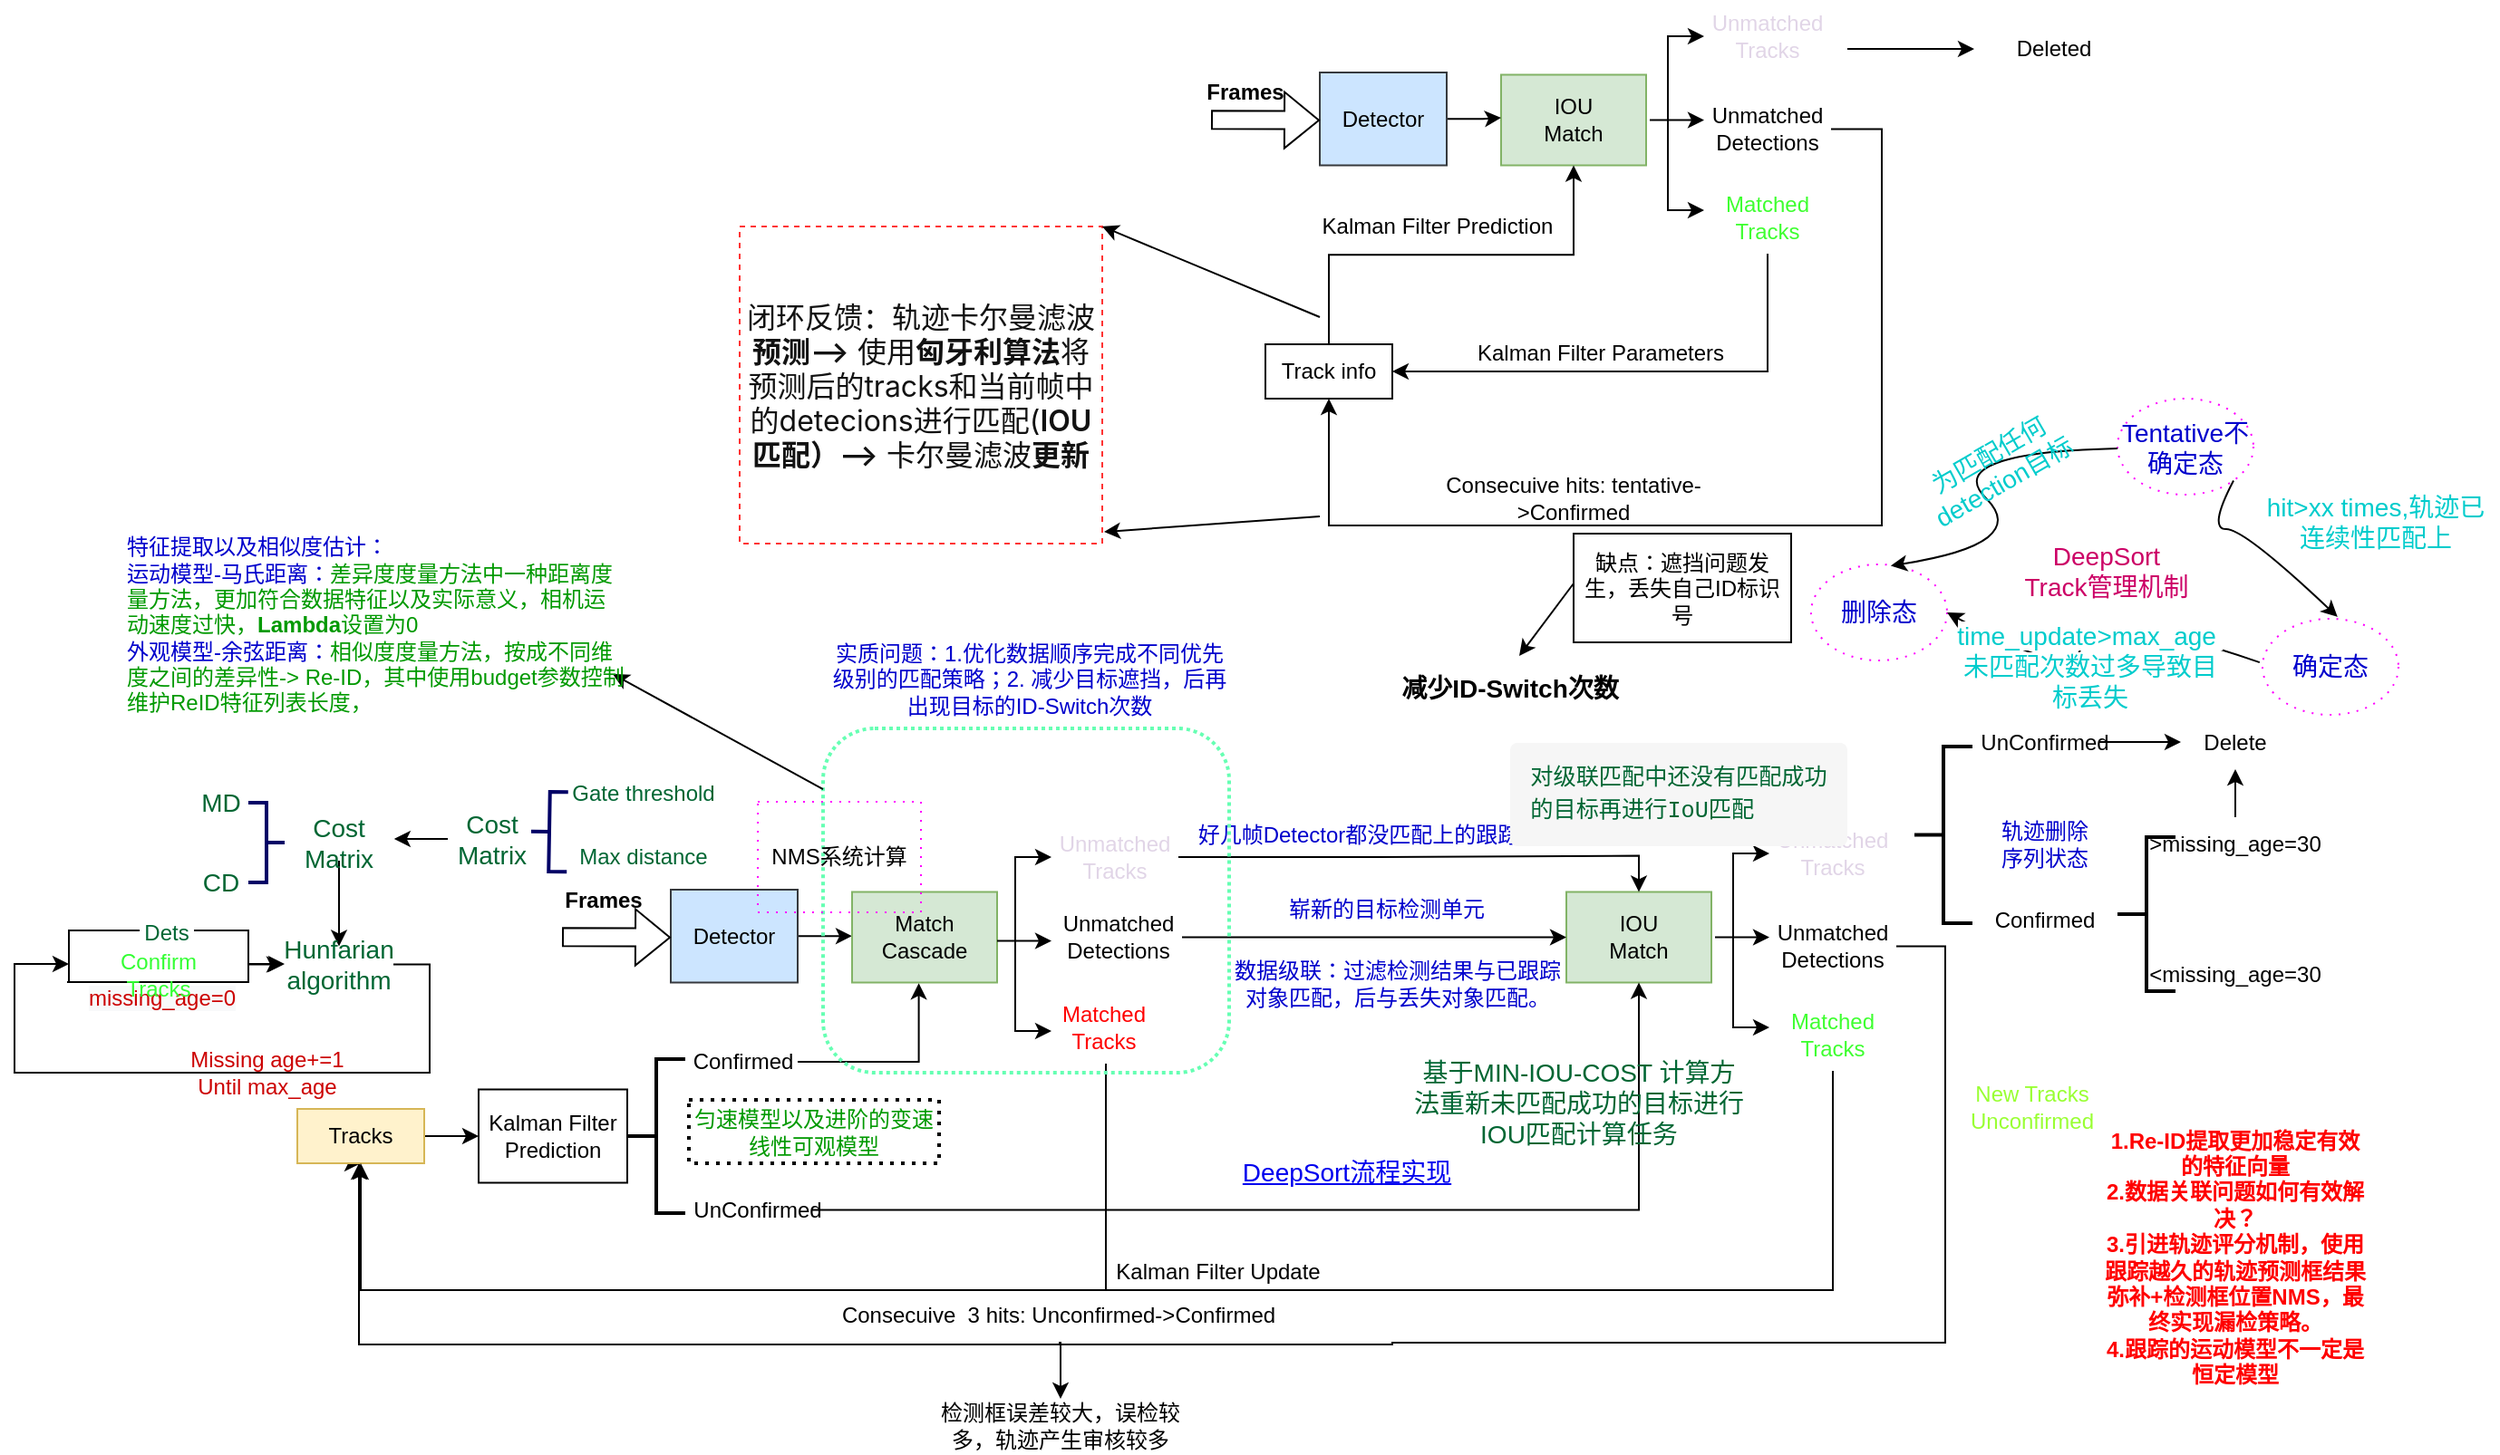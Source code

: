 <mxfile version="20.5.1" type="github">
  <diagram id="x-YCI8xqHcP7njQyYqwb" name="第 1 页">
    <mxGraphModel dx="3773" dy="1681" grid="1" gridSize="10" guides="1" tooltips="1" connect="1" arrows="1" fold="1" page="1" pageScale="1" pageWidth="827" pageHeight="1169" math="0" shadow="0">
      <root>
        <mxCell id="0" />
        <mxCell id="1" parent="0" />
        <mxCell id="DL2LRz8JCnyerhkbF10D-12" style="edgeStyle=orthogonalEdgeStyle;rounded=0;orthogonalLoop=1;jettySize=auto;html=1;entryX=0;entryY=0.375;entryDx=0;entryDy=0;entryPerimeter=0;" parent="1" target="DL2LRz8JCnyerhkbF10D-6" edge="1">
          <mxGeometry relative="1" as="geometry">
            <mxPoint x="372" y="184.3" as="sourcePoint" />
          </mxGeometry>
        </mxCell>
        <mxCell id="DL2LRz8JCnyerhkbF10D-1" value="IOU&lt;br&gt;Match" style="rounded=0;whiteSpace=wrap;html=1;fillColor=#d5e8d4;strokeColor=#82b366;" parent="1" vertex="1">
          <mxGeometry x="290" y="159.25" width="80" height="50" as="geometry" />
        </mxCell>
        <mxCell id="DL2LRz8JCnyerhkbF10D-15" style="edgeStyle=orthogonalEdgeStyle;rounded=0;orthogonalLoop=1;jettySize=auto;html=1;entryX=0;entryY=0.475;entryDx=0;entryDy=0;entryPerimeter=0;" parent="1" source="DL2LRz8JCnyerhkbF10D-2" target="DL2LRz8JCnyerhkbF10D-1" edge="1">
          <mxGeometry relative="1" as="geometry" />
        </mxCell>
        <mxCell id="DL2LRz8JCnyerhkbF10D-2" value="Detector" style="rounded=0;whiteSpace=wrap;html=1;fillColor=#cce5ff;strokeColor=#36393d;" parent="1" vertex="1">
          <mxGeometry x="190" y="158" width="70" height="51.25" as="geometry" />
        </mxCell>
        <mxCell id="DL2LRz8JCnyerhkbF10D-17" style="edgeStyle=orthogonalEdgeStyle;rounded=0;orthogonalLoop=1;jettySize=auto;html=1;entryX=0.5;entryY=1;entryDx=0;entryDy=0;" parent="1" source="DL2LRz8JCnyerhkbF10D-6" target="DL2LRz8JCnyerhkbF10D-16" edge="1">
          <mxGeometry relative="1" as="geometry">
            <Array as="points">
              <mxPoint x="500" y="189" />
              <mxPoint x="500" y="408" />
              <mxPoint x="195" y="408" />
            </Array>
          </mxGeometry>
        </mxCell>
        <mxCell id="DL2LRz8JCnyerhkbF10D-6" value="Unmatched Detections" style="rounded=0;whiteSpace=wrap;html=1;strokeColor=none;" parent="1" vertex="1">
          <mxGeometry x="402" y="169.25" width="70" height="40" as="geometry" />
        </mxCell>
        <mxCell id="DL2LRz8JCnyerhkbF10D-19" style="edgeStyle=orthogonalEdgeStyle;rounded=0;orthogonalLoop=1;jettySize=auto;html=1;entryX=1;entryY=0.5;entryDx=0;entryDy=0;" parent="1" source="DL2LRz8JCnyerhkbF10D-7" target="DL2LRz8JCnyerhkbF10D-16" edge="1">
          <mxGeometry relative="1" as="geometry">
            <Array as="points">
              <mxPoint x="437" y="323" />
            </Array>
          </mxGeometry>
        </mxCell>
        <mxCell id="DL2LRz8JCnyerhkbF10D-7" value="&lt;font color=&quot;#3eff30&quot;&gt;Matched Tracks&lt;/font&gt;" style="rounded=0;whiteSpace=wrap;html=1;strokeColor=none;" parent="1" vertex="1">
          <mxGeometry x="402" y="218" width="70" height="40" as="geometry" />
        </mxCell>
        <mxCell id="DL2LRz8JCnyerhkbF10D-8" value="&lt;font color=&quot;#e1d5e7&quot;&gt;Unmatched Tracks&lt;/font&gt;" style="rounded=0;whiteSpace=wrap;html=1;strokeColor=none;" parent="1" vertex="1">
          <mxGeometry x="402" y="118" width="70" height="40" as="geometry" />
        </mxCell>
        <mxCell id="DL2LRz8JCnyerhkbF10D-13" value="" style="endArrow=classic;html=1;rounded=0;entryX=0;entryY=0.5;entryDx=0;entryDy=0;" parent="1" target="DL2LRz8JCnyerhkbF10D-8" edge="1">
          <mxGeometry width="50" height="50" relative="1" as="geometry">
            <mxPoint x="382" y="184" as="sourcePoint" />
            <mxPoint x="402" y="145.25" as="targetPoint" />
            <Array as="points">
              <mxPoint x="382" y="138" />
            </Array>
          </mxGeometry>
        </mxCell>
        <mxCell id="DL2LRz8JCnyerhkbF10D-14" style="edgeStyle=orthogonalEdgeStyle;rounded=0;orthogonalLoop=1;jettySize=auto;html=1;entryX=0;entryY=0.5;entryDx=0;entryDy=0;" parent="1" edge="1">
          <mxGeometry relative="1" as="geometry">
            <mxPoint x="382" y="184" as="sourcePoint" />
            <mxPoint x="402" y="234.0" as="targetPoint" />
            <Array as="points">
              <mxPoint x="382" y="234" />
            </Array>
          </mxGeometry>
        </mxCell>
        <mxCell id="DL2LRz8JCnyerhkbF10D-24" style="edgeStyle=orthogonalEdgeStyle;rounded=0;orthogonalLoop=1;jettySize=auto;html=1;exitX=0.5;exitY=0;exitDx=0;exitDy=0;entryX=0.5;entryY=1;entryDx=0;entryDy=0;" parent="1" source="DL2LRz8JCnyerhkbF10D-16" target="DL2LRz8JCnyerhkbF10D-1" edge="1">
          <mxGeometry relative="1" as="geometry" />
        </mxCell>
        <mxCell id="DL2LRz8JCnyerhkbF10D-16" value="Track info" style="rounded=0;whiteSpace=wrap;html=1;" parent="1" vertex="1">
          <mxGeometry x="160" y="308" width="70" height="30" as="geometry" />
        </mxCell>
        <mxCell id="DL2LRz8JCnyerhkbF10D-20" value="Kalman Filter Parameters" style="text;html=1;strokeColor=none;fillColor=none;align=center;verticalAlign=middle;whiteSpace=wrap;rounded=0;" parent="1" vertex="1">
          <mxGeometry x="270" y="298" width="150" height="30" as="geometry" />
        </mxCell>
        <mxCell id="DL2LRz8JCnyerhkbF10D-21" value="" style="endArrow=classic;html=1;rounded=0;" parent="1" edge="1">
          <mxGeometry width="50" height="50" relative="1" as="geometry">
            <mxPoint x="481" y="145" as="sourcePoint" />
            <mxPoint x="551" y="145" as="targetPoint" />
          </mxGeometry>
        </mxCell>
        <mxCell id="DL2LRz8JCnyerhkbF10D-22" value="Deleted" style="rounded=0;whiteSpace=wrap;html=1;strokeColor=none;" parent="1" vertex="1">
          <mxGeometry x="560" y="130" width="70" height="30" as="geometry" />
        </mxCell>
        <mxCell id="DL2LRz8JCnyerhkbF10D-23" value="Consecuive hits: tentative-&amp;gt;Confirmed" style="text;html=1;strokeColor=none;fillColor=none;align=center;verticalAlign=middle;whiteSpace=wrap;rounded=0;" parent="1" vertex="1">
          <mxGeometry x="240" y="378" width="180" height="30" as="geometry" />
        </mxCell>
        <mxCell id="DL2LRz8JCnyerhkbF10D-25" value="Kalman Filter Prediction" style="text;html=1;strokeColor=none;fillColor=none;align=center;verticalAlign=middle;whiteSpace=wrap;rounded=0;" parent="1" vertex="1">
          <mxGeometry x="180" y="228" width="150" height="30" as="geometry" />
        </mxCell>
        <mxCell id="DL2LRz8JCnyerhkbF10D-26" value="" style="shape=flexArrow;endArrow=classic;html=1;rounded=0;fontColor=#E1D5E7;" parent="1" edge="1">
          <mxGeometry width="50" height="50" relative="1" as="geometry">
            <mxPoint x="130" y="184.11" as="sourcePoint" />
            <mxPoint x="190" y="184.36" as="targetPoint" />
          </mxGeometry>
        </mxCell>
        <mxCell id="DL2LRz8JCnyerhkbF10D-27" value="&lt;b&gt;&lt;font color=&quot;#000000&quot;&gt;Frames&lt;/font&gt;&lt;/b&gt;" style="text;html=1;strokeColor=none;fillColor=none;align=center;verticalAlign=middle;whiteSpace=wrap;rounded=0;fontColor=#E1D5E7;" parent="1" vertex="1">
          <mxGeometry x="124" y="158" width="50" height="22" as="geometry" />
        </mxCell>
        <mxCell id="DL2LRz8JCnyerhkbF10D-88" style="edgeStyle=orthogonalEdgeStyle;rounded=0;orthogonalLoop=1;jettySize=auto;html=1;entryX=0;entryY=0.375;entryDx=0;entryDy=0;entryPerimeter=0;" parent="1" target="DL2LRz8JCnyerhkbF10D-93" edge="1">
          <mxGeometry relative="1" as="geometry">
            <mxPoint x="408" y="635.3" as="sourcePoint" />
          </mxGeometry>
        </mxCell>
        <mxCell id="DL2LRz8JCnyerhkbF10D-89" value="IOU&lt;br&gt;Match" style="rounded=0;whiteSpace=wrap;html=1;fillColor=#d5e8d4;strokeColor=#82b366;" parent="1" vertex="1">
          <mxGeometry x="326" y="610.25" width="80" height="50" as="geometry" />
        </mxCell>
        <mxCell id="DL2LRz8JCnyerhkbF10D-116" style="edgeStyle=orthogonalEdgeStyle;rounded=0;orthogonalLoop=1;jettySize=auto;html=1;exitX=1;exitY=0.5;exitDx=0;exitDy=0;entryX=0;entryY=0.5;entryDx=0;entryDy=0;fontColor=#FF0000;" parent="1" source="DL2LRz8JCnyerhkbF10D-91" target="DL2LRz8JCnyerhkbF10D-109" edge="1">
          <mxGeometry relative="1" as="geometry" />
        </mxCell>
        <mxCell id="DL2LRz8JCnyerhkbF10D-91" value="Detector" style="rounded=0;whiteSpace=wrap;html=1;fillColor=#cce5ff;strokeColor=#36393d;" parent="1" vertex="1">
          <mxGeometry x="-168" y="609" width="70" height="51.25" as="geometry" />
        </mxCell>
        <mxCell id="DL2LRz8JCnyerhkbF10D-92" style="edgeStyle=orthogonalEdgeStyle;rounded=0;orthogonalLoop=1;jettySize=auto;html=1;entryX=0.5;entryY=1;entryDx=0;entryDy=0;" parent="1" edge="1">
          <mxGeometry relative="1" as="geometry">
            <Array as="points">
              <mxPoint x="535" y="640" />
              <mxPoint x="535" y="859" />
              <mxPoint x="230" y="859" />
              <mxPoint x="4" y="860" />
            </Array>
            <mxPoint x="507" y="640.286" as="sourcePoint" />
            <mxPoint x="-340" y="760" as="targetPoint" />
          </mxGeometry>
        </mxCell>
        <mxCell id="DL2LRz8JCnyerhkbF10D-93" value="Unmatched Detections" style="rounded=0;whiteSpace=wrap;html=1;strokeColor=none;" parent="1" vertex="1">
          <mxGeometry x="438" y="620.25" width="70" height="40" as="geometry" />
        </mxCell>
        <mxCell id="cpEhXK2KLHgFvFvhDlye-14" style="edgeStyle=orthogonalEdgeStyle;rounded=0;orthogonalLoop=1;jettySize=auto;html=1;exitX=0.5;exitY=1;exitDx=0;exitDy=0;fontFamily=Helvetica;fontSize=12;fontColor=default;entryX=0.5;entryY=1;entryDx=0;entryDy=0;" parent="1" source="DL2LRz8JCnyerhkbF10D-95" target="DL2LRz8JCnyerhkbF10D-100" edge="1">
          <mxGeometry relative="1" as="geometry">
            <mxPoint x="-340" y="770" as="targetPoint" />
            <Array as="points">
              <mxPoint x="473" y="830" />
              <mxPoint x="-340" y="830" />
              <mxPoint x="-340" y="760" />
            </Array>
          </mxGeometry>
        </mxCell>
        <mxCell id="DL2LRz8JCnyerhkbF10D-95" value="&lt;font color=&quot;#3eff30&quot;&gt;Matched Tracks&lt;/font&gt;" style="rounded=0;whiteSpace=wrap;html=1;strokeColor=none;" parent="1" vertex="1">
          <mxGeometry x="438" y="669" width="70" height="40" as="geometry" />
        </mxCell>
        <mxCell id="DL2LRz8JCnyerhkbF10D-96" value="&lt;font color=&quot;#e1d5e7&quot;&gt;Unmatched Tracks&lt;/font&gt;" style="rounded=0;whiteSpace=wrap;html=1;strokeColor=none;" parent="1" vertex="1">
          <mxGeometry x="438" y="569" width="70" height="40" as="geometry" />
        </mxCell>
        <mxCell id="DL2LRz8JCnyerhkbF10D-97" value="" style="endArrow=classic;html=1;rounded=0;entryX=0;entryY=0.5;entryDx=0;entryDy=0;" parent="1" target="DL2LRz8JCnyerhkbF10D-96" edge="1">
          <mxGeometry width="50" height="50" relative="1" as="geometry">
            <mxPoint x="418" y="635" as="sourcePoint" />
            <mxPoint x="438" y="596.25" as="targetPoint" />
            <Array as="points">
              <mxPoint x="418" y="589" />
            </Array>
          </mxGeometry>
        </mxCell>
        <mxCell id="DL2LRz8JCnyerhkbF10D-98" style="edgeStyle=orthogonalEdgeStyle;rounded=0;orthogonalLoop=1;jettySize=auto;html=1;entryX=0;entryY=0.5;entryDx=0;entryDy=0;" parent="1" edge="1">
          <mxGeometry relative="1" as="geometry">
            <mxPoint x="418" y="635" as="sourcePoint" />
            <mxPoint x="438" y="685" as="targetPoint" />
            <Array as="points">
              <mxPoint x="418" y="685" />
            </Array>
          </mxGeometry>
        </mxCell>
        <mxCell id="cpEhXK2KLHgFvFvhDlye-7" style="edgeStyle=orthogonalEdgeStyle;rounded=0;orthogonalLoop=1;jettySize=auto;html=1;entryX=0;entryY=0.5;entryDx=0;entryDy=0;" parent="1" source="DL2LRz8JCnyerhkbF10D-100" target="cpEhXK2KLHgFvFvhDlye-5" edge="1">
          <mxGeometry relative="1" as="geometry" />
        </mxCell>
        <mxCell id="DL2LRz8JCnyerhkbF10D-100" value="Tracks" style="rounded=0;whiteSpace=wrap;html=1;fillColor=#fff2cc;strokeColor=#d6b656;" parent="1" vertex="1">
          <mxGeometry x="-374" y="730" width="70" height="30" as="geometry" />
        </mxCell>
        <mxCell id="DL2LRz8JCnyerhkbF10D-101" value="Kalman Filter Update" style="text;html=1;strokeColor=none;fillColor=none;align=center;verticalAlign=middle;whiteSpace=wrap;rounded=0;" parent="1" vertex="1">
          <mxGeometry x="59" y="805" width="150" height="30" as="geometry" />
        </mxCell>
        <mxCell id="eMGYTiflYEe_Liea8q8_-2" style="edgeStyle=orthogonalEdgeStyle;rounded=0;orthogonalLoop=1;jettySize=auto;html=1;exitX=0.5;exitY=1;exitDx=0;exitDy=0;entryX=0.5;entryY=0;entryDx=0;entryDy=0;" edge="1" parent="1" source="DL2LRz8JCnyerhkbF10D-104" target="eMGYTiflYEe_Liea8q8_-1">
          <mxGeometry relative="1" as="geometry" />
        </mxCell>
        <mxCell id="DL2LRz8JCnyerhkbF10D-104" value="Consecuive&amp;nbsp; 3 hits: Unconfirmed-&amp;gt;Confirmed" style="text;html=1;strokeColor=none;fillColor=none;align=center;verticalAlign=middle;whiteSpace=wrap;rounded=0;" parent="1" vertex="1">
          <mxGeometry x="-98" y="829" width="288" height="30" as="geometry" />
        </mxCell>
        <mxCell id="DL2LRz8JCnyerhkbF10D-106" value="" style="shape=flexArrow;endArrow=classic;html=1;rounded=0;fontColor=#E1D5E7;" parent="1" edge="1">
          <mxGeometry width="50" height="50" relative="1" as="geometry">
            <mxPoint x="-228" y="635.11" as="sourcePoint" />
            <mxPoint x="-168" y="635.36" as="targetPoint" />
          </mxGeometry>
        </mxCell>
        <mxCell id="DL2LRz8JCnyerhkbF10D-107" value="&lt;b&gt;&lt;font color=&quot;#000000&quot;&gt;Frames&lt;/font&gt;&lt;/b&gt;" style="text;html=1;strokeColor=none;fillColor=none;align=center;verticalAlign=middle;whiteSpace=wrap;rounded=0;fontColor=#E1D5E7;" parent="1" vertex="1">
          <mxGeometry x="-230" y="604" width="50" height="22" as="geometry" />
        </mxCell>
        <mxCell id="DL2LRz8JCnyerhkbF10D-108" value="缺点：遮挡问题发生，丢失自己ID标识号" style="rounded=0;whiteSpace=wrap;html=1;fontColor=#000000;" parent="1" vertex="1">
          <mxGeometry x="330" y="412.5" width="120" height="60" as="geometry" />
        </mxCell>
        <mxCell id="DL2LRz8JCnyerhkbF10D-109" value="Match&lt;br&gt;Cascade" style="rounded=0;whiteSpace=wrap;html=1;fillColor=#d5e8d4;strokeColor=#82b366;" parent="1" vertex="1">
          <mxGeometry x="-68" y="610.25" width="80" height="50" as="geometry" />
        </mxCell>
        <mxCell id="DL2LRz8JCnyerhkbF10D-110" value="&lt;b&gt;&lt;font color=&quot;#ff0000&quot;&gt;1.Re-ID提取更加稳定有效的特征向量&lt;br&gt;2.数据关联问题如何有效解决？&lt;br&gt;3.引进轨迹评分机制，使用跟踪越久的轨迹预测框结果弥补+检测框位置NMS，最终实现漏检策略。&lt;br&gt;4.跟踪的运动模型不一定是恒定模型&lt;br&gt;&lt;/font&gt;&lt;/b&gt;" style="rounded=0;whiteSpace=wrap;html=1;fontColor=#000000;fillColor=none;strokeColor=none;" parent="1" vertex="1">
          <mxGeometry x="620" y="744" width="150" height="136" as="geometry" />
        </mxCell>
        <mxCell id="DL2LRz8JCnyerhkbF10D-111" value="&lt;span style=&quot;color: rgb(18, 18, 18); font-family: -apple-system, BlinkMacSystemFont, &amp;quot;Helvetica Neue&amp;quot;, &amp;quot;PingFang SC&amp;quot;, &amp;quot;Microsoft YaHei&amp;quot;, &amp;quot;Source Han Sans SC&amp;quot;, &amp;quot;Noto Sans CJK SC&amp;quot;, &amp;quot;WenQuanYi Micro Hei&amp;quot;, sans-serif; font-size: medium; text-align: start; background-color: rgb(255, 255, 255);&quot;&gt;闭环反馈：轨迹卡尔曼滤波&lt;/span&gt;&lt;span style=&quot;font-weight: 600; font-synthesis: style; color: rgb(18, 18, 18); font-family: -apple-system, BlinkMacSystemFont, &amp;quot;Helvetica Neue&amp;quot;, &amp;quot;PingFang SC&amp;quot;, &amp;quot;Microsoft YaHei&amp;quot;, &amp;quot;Source Han Sans SC&amp;quot;, &amp;quot;Noto Sans CJK SC&amp;quot;, &amp;quot;WenQuanYi Micro Hei&amp;quot;, sans-serif; font-size: medium; text-align: start; background-color: rgb(255, 255, 255);&quot;&gt;预测--&amp;gt;&lt;/span&gt;&lt;span style=&quot;color: rgb(18, 18, 18); font-family: -apple-system, BlinkMacSystemFont, &amp;quot;Helvetica Neue&amp;quot;, &amp;quot;PingFang SC&amp;quot;, &amp;quot;Microsoft YaHei&amp;quot;, &amp;quot;Source Han Sans SC&amp;quot;, &amp;quot;Noto Sans CJK SC&amp;quot;, &amp;quot;WenQuanYi Micro Hei&amp;quot;, sans-serif; font-size: medium; text-align: start; background-color: rgb(255, 255, 255);&quot;&gt;&amp;nbsp;使用&lt;/span&gt;&lt;span style=&quot;font-weight: 600; font-synthesis: style; color: rgb(18, 18, 18); font-family: -apple-system, BlinkMacSystemFont, &amp;quot;Helvetica Neue&amp;quot;, &amp;quot;PingFang SC&amp;quot;, &amp;quot;Microsoft YaHei&amp;quot;, &amp;quot;Source Han Sans SC&amp;quot;, &amp;quot;Noto Sans CJK SC&amp;quot;, &amp;quot;WenQuanYi Micro Hei&amp;quot;, sans-serif; font-size: medium; text-align: start; background-color: rgb(255, 255, 255);&quot;&gt;匈牙利算法&lt;/span&gt;&lt;span style=&quot;color: rgb(18, 18, 18); font-family: -apple-system, BlinkMacSystemFont, &amp;quot;Helvetica Neue&amp;quot;, &amp;quot;PingFang SC&amp;quot;, &amp;quot;Microsoft YaHei&amp;quot;, &amp;quot;Source Han Sans SC&amp;quot;, &amp;quot;Noto Sans CJK SC&amp;quot;, &amp;quot;WenQuanYi Micro Hei&amp;quot;, sans-serif; font-size: medium; text-align: start; background-color: rgb(255, 255, 255);&quot;&gt;将预测后的tracks和当前帧中的detecions进行匹配(&lt;/span&gt;&lt;span style=&quot;font-weight: 600; font-synthesis: style; color: rgb(18, 18, 18); font-family: -apple-system, BlinkMacSystemFont, &amp;quot;Helvetica Neue&amp;quot;, &amp;quot;PingFang SC&amp;quot;, &amp;quot;Microsoft YaHei&amp;quot;, &amp;quot;Source Han Sans SC&amp;quot;, &amp;quot;Noto Sans CJK SC&amp;quot;, &amp;quot;WenQuanYi Micro Hei&amp;quot;, sans-serif; font-size: medium; text-align: start; background-color: rgb(255, 255, 255);&quot;&gt;IOU匹配）--&amp;gt;&lt;/span&gt;&lt;span style=&quot;color: rgb(18, 18, 18); font-family: -apple-system, BlinkMacSystemFont, &amp;quot;Helvetica Neue&amp;quot;, &amp;quot;PingFang SC&amp;quot;, &amp;quot;Microsoft YaHei&amp;quot;, &amp;quot;Source Han Sans SC&amp;quot;, &amp;quot;Noto Sans CJK SC&amp;quot;, &amp;quot;WenQuanYi Micro Hei&amp;quot;, sans-serif; font-size: medium; text-align: start; background-color: rgb(255, 255, 255);&quot;&gt;&amp;nbsp;卡尔曼滤波&lt;/span&gt;&lt;span style=&quot;font-weight: 600; font-synthesis: style; color: rgb(18, 18, 18); font-family: -apple-system, BlinkMacSystemFont, &amp;quot;Helvetica Neue&amp;quot;, &amp;quot;PingFang SC&amp;quot;, &amp;quot;Microsoft YaHei&amp;quot;, &amp;quot;Source Han Sans SC&amp;quot;, &amp;quot;Noto Sans CJK SC&amp;quot;, &amp;quot;WenQuanYi Micro Hei&amp;quot;, sans-serif; font-size: medium; text-align: start; background-color: rgb(255, 255, 255);&quot;&gt;更新&lt;/span&gt;" style="rounded=0;whiteSpace=wrap;html=1;fillColor=none;dashed=1;strokeColor=#FF3333;gradientColor=none;" parent="1" vertex="1">
          <mxGeometry x="-130" y="243" width="200" height="175" as="geometry" />
        </mxCell>
        <mxCell id="DL2LRz8JCnyerhkbF10D-114" value="" style="endArrow=classic;html=1;rounded=0;fontColor=#FF0000;entryX=1;entryY=0;entryDx=0;entryDy=0;" parent="1" target="DL2LRz8JCnyerhkbF10D-111" edge="1">
          <mxGeometry width="50" height="50" relative="1" as="geometry">
            <mxPoint x="190" y="293" as="sourcePoint" />
            <mxPoint x="-20" y="93" as="targetPoint" />
          </mxGeometry>
        </mxCell>
        <mxCell id="DL2LRz8JCnyerhkbF10D-115" value="" style="endArrow=classic;html=1;rounded=0;fontColor=#FF0000;entryX=1.005;entryY=0.963;entryDx=0;entryDy=0;entryPerimeter=0;" parent="1" target="DL2LRz8JCnyerhkbF10D-111" edge="1">
          <mxGeometry width="50" height="50" relative="1" as="geometry">
            <mxPoint x="190" y="403" as="sourcePoint" />
            <mxPoint x="130" y="323" as="targetPoint" />
          </mxGeometry>
        </mxCell>
        <mxCell id="DL2LRz8JCnyerhkbF10D-117" style="edgeStyle=orthogonalEdgeStyle;rounded=0;orthogonalLoop=1;jettySize=auto;html=1;entryX=0;entryY=0.375;entryDx=0;entryDy=0;entryPerimeter=0;" parent="1" edge="1">
          <mxGeometry relative="1" as="geometry">
            <mxPoint x="12" y="637.3" as="sourcePoint" />
            <mxPoint x="42" y="637.25" as="targetPoint" />
          </mxGeometry>
        </mxCell>
        <mxCell id="DL2LRz8JCnyerhkbF10D-124" style="edgeStyle=orthogonalEdgeStyle;rounded=0;orthogonalLoop=1;jettySize=auto;html=1;exitX=1;exitY=0.5;exitDx=0;exitDy=0;fontColor=#FF0000;" parent="1" source="DL2LRz8JCnyerhkbF10D-118" target="DL2LRz8JCnyerhkbF10D-89" edge="1">
          <mxGeometry relative="1" as="geometry" />
        </mxCell>
        <mxCell id="DL2LRz8JCnyerhkbF10D-118" value="Unmatched Detections" style="rounded=0;whiteSpace=wrap;html=1;strokeColor=none;" parent="1" vertex="1">
          <mxGeometry x="44" y="615.25" width="70" height="40" as="geometry" />
        </mxCell>
        <mxCell id="cpEhXK2KLHgFvFvhDlye-13" style="edgeStyle=orthogonalEdgeStyle;rounded=0;orthogonalLoop=1;jettySize=auto;html=1;fontFamily=Helvetica;fontSize=12;fontColor=default;" parent="1" edge="1">
          <mxGeometry relative="1" as="geometry">
            <mxPoint x="-339" y="760" as="targetPoint" />
            <mxPoint x="72.003" y="705" as="sourcePoint" />
            <Array as="points">
              <mxPoint x="72" y="830" />
              <mxPoint x="-339" y="830" />
            </Array>
          </mxGeometry>
        </mxCell>
        <mxCell id="DL2LRz8JCnyerhkbF10D-119" value="&lt;font color=&quot;#ff0000&quot;&gt;Matched Tracks&lt;/font&gt;" style="rounded=0;whiteSpace=wrap;html=1;strokeColor=none;" parent="1" vertex="1">
          <mxGeometry x="36" y="665" width="70" height="40" as="geometry" />
        </mxCell>
        <mxCell id="DL2LRz8JCnyerhkbF10D-123" style="edgeStyle=orthogonalEdgeStyle;rounded=0;orthogonalLoop=1;jettySize=auto;html=1;exitX=1;exitY=0.5;exitDx=0;exitDy=0;entryX=0.5;entryY=0;entryDx=0;entryDy=0;fontColor=#FF0000;" parent="1" source="DL2LRz8JCnyerhkbF10D-120" target="DL2LRz8JCnyerhkbF10D-89" edge="1">
          <mxGeometry relative="1" as="geometry" />
        </mxCell>
        <mxCell id="DL2LRz8JCnyerhkbF10D-120" value="&lt;font color=&quot;#e1d5e7&quot;&gt;Unmatched Tracks&lt;/font&gt;" style="rounded=0;whiteSpace=wrap;html=1;strokeColor=none;" parent="1" vertex="1">
          <mxGeometry x="42" y="571" width="70" height="40" as="geometry" />
        </mxCell>
        <mxCell id="DL2LRz8JCnyerhkbF10D-121" value="" style="endArrow=classic;html=1;rounded=0;entryX=0;entryY=0.5;entryDx=0;entryDy=0;" parent="1" edge="1">
          <mxGeometry width="50" height="50" relative="1" as="geometry">
            <mxPoint x="22" y="637" as="sourcePoint" />
            <mxPoint x="42" y="591" as="targetPoint" />
            <Array as="points">
              <mxPoint x="22" y="591" />
            </Array>
          </mxGeometry>
        </mxCell>
        <mxCell id="DL2LRz8JCnyerhkbF10D-122" style="edgeStyle=orthogonalEdgeStyle;rounded=0;orthogonalLoop=1;jettySize=auto;html=1;entryX=0;entryY=0.5;entryDx=0;entryDy=0;" parent="1" edge="1">
          <mxGeometry relative="1" as="geometry">
            <mxPoint x="22" y="637" as="sourcePoint" />
            <mxPoint x="42" y="687" as="targetPoint" />
            <Array as="points">
              <mxPoint x="22" y="687" />
            </Array>
          </mxGeometry>
        </mxCell>
        <mxCell id="cpEhXK2KLHgFvFvhDlye-5" value="Kalman Filter Prediction" style="rounded=0;whiteSpace=wrap;html=1;" parent="1" vertex="1">
          <mxGeometry x="-274" y="719.25" width="82" height="51.5" as="geometry" />
        </mxCell>
        <mxCell id="cpEhXK2KLHgFvFvhDlye-8" value="" style="strokeWidth=2;html=1;shape=mxgraph.flowchart.annotation_2;align=left;labelPosition=right;pointerEvents=1;" parent="1" vertex="1">
          <mxGeometry x="-192" y="702.5" width="32" height="85" as="geometry" />
        </mxCell>
        <mxCell id="cpEhXK2KLHgFvFvhDlye-12" style="edgeStyle=orthogonalEdgeStyle;rounded=0;orthogonalLoop=1;jettySize=auto;html=1;entryX=0.46;entryY=1.007;entryDx=0;entryDy=0;entryPerimeter=0;fontFamily=Helvetica;fontSize=12;fontColor=default;" parent="1" source="cpEhXK2KLHgFvFvhDlye-9" target="DL2LRz8JCnyerhkbF10D-109" edge="1">
          <mxGeometry relative="1" as="geometry" />
        </mxCell>
        <mxCell id="cpEhXK2KLHgFvFvhDlye-9" value="Confirmed" style="text;html=1;strokeColor=none;fillColor=none;align=center;verticalAlign=middle;whiteSpace=wrap;rounded=0;pointerEvents=1;strokeWidth=2;fontFamily=Helvetica;fontSize=12;fontColor=default;" parent="1" vertex="1">
          <mxGeometry x="-158" y="689" width="60" height="30" as="geometry" />
        </mxCell>
        <mxCell id="cpEhXK2KLHgFvFvhDlye-11" style="edgeStyle=orthogonalEdgeStyle;rounded=0;orthogonalLoop=1;jettySize=auto;html=1;fontFamily=Helvetica;fontSize=12;fontColor=default;" parent="1" source="cpEhXK2KLHgFvFvhDlye-10" target="DL2LRz8JCnyerhkbF10D-89" edge="1">
          <mxGeometry relative="1" as="geometry" />
        </mxCell>
        <mxCell id="cpEhXK2KLHgFvFvhDlye-10" value="UnConfirmed" style="text;html=1;strokeColor=none;fillColor=none;align=center;verticalAlign=middle;whiteSpace=wrap;rounded=0;pointerEvents=1;strokeWidth=2;fontFamily=Helvetica;fontSize=12;fontColor=default;" parent="1" vertex="1">
          <mxGeometry x="-150" y="770.75" width="60" height="30" as="geometry" />
        </mxCell>
        <mxCell id="cpEhXK2KLHgFvFvhDlye-15" value="" style="strokeWidth=2;html=1;shape=mxgraph.flowchart.annotation_2;align=left;labelPosition=right;pointerEvents=1;" parent="1" vertex="1">
          <mxGeometry x="518" y="530" width="32" height="97.5" as="geometry" />
        </mxCell>
        <mxCell id="cpEhXK2KLHgFvFvhDlye-16" value="Confirmed" style="text;html=1;strokeColor=none;fillColor=none;align=center;verticalAlign=middle;whiteSpace=wrap;rounded=0;pointerEvents=1;strokeWidth=2;fontFamily=Helvetica;fontSize=12;fontColor=default;" parent="1" vertex="1">
          <mxGeometry x="560" y="611" width="60" height="30" as="geometry" />
        </mxCell>
        <mxCell id="cpEhXK2KLHgFvFvhDlye-22" style="edgeStyle=orthogonalEdgeStyle;rounded=0;orthogonalLoop=1;jettySize=auto;html=1;entryX=0;entryY=0.5;entryDx=0;entryDy=0;fontFamily=Helvetica;fontSize=12;fontColor=default;" parent="1" source="cpEhXK2KLHgFvFvhDlye-17" target="cpEhXK2KLHgFvFvhDlye-21" edge="1">
          <mxGeometry relative="1" as="geometry" />
        </mxCell>
        <mxCell id="cpEhXK2KLHgFvFvhDlye-17" value="UnConfirmed" style="text;html=1;strokeColor=none;fillColor=none;align=center;verticalAlign=middle;whiteSpace=wrap;rounded=0;pointerEvents=1;strokeWidth=2;fontFamily=Helvetica;fontSize=12;fontColor=default;" parent="1" vertex="1">
          <mxGeometry x="560" y="512.5" width="60" height="30" as="geometry" />
        </mxCell>
        <mxCell id="cpEhXK2KLHgFvFvhDlye-18" value="" style="strokeWidth=2;html=1;shape=mxgraph.flowchart.annotation_2;align=left;labelPosition=right;pointerEvents=1;" parent="1" vertex="1">
          <mxGeometry x="630" y="580" width="32" height="85" as="geometry" />
        </mxCell>
        <mxCell id="cpEhXK2KLHgFvFvhDlye-25" style="edgeStyle=orthogonalEdgeStyle;rounded=0;orthogonalLoop=1;jettySize=auto;html=1;fontFamily=Helvetica;fontSize=12;fontColor=default;" parent="1" source="cpEhXK2KLHgFvFvhDlye-19" target="cpEhXK2KLHgFvFvhDlye-21" edge="1">
          <mxGeometry relative="1" as="geometry">
            <mxPoint x="695" y="550" as="targetPoint" />
          </mxGeometry>
        </mxCell>
        <mxCell id="cpEhXK2KLHgFvFvhDlye-19" value="&amp;gt;missing_age=30" style="text;html=1;strokeColor=none;fillColor=none;align=center;verticalAlign=middle;whiteSpace=wrap;rounded=0;pointerEvents=1;strokeWidth=2;fontFamily=Helvetica;fontSize=12;fontColor=default;" parent="1" vertex="1">
          <mxGeometry x="665" y="569" width="60" height="30" as="geometry" />
        </mxCell>
        <mxCell id="cpEhXK2KLHgFvFvhDlye-20" value="&amp;lt;missing_age=30" style="text;html=1;strokeColor=none;fillColor=none;align=center;verticalAlign=middle;whiteSpace=wrap;rounded=0;pointerEvents=1;strokeWidth=2;fontFamily=Helvetica;fontSize=12;fontColor=default;" parent="1" vertex="1">
          <mxGeometry x="665" y="641" width="60" height="30" as="geometry" />
        </mxCell>
        <mxCell id="cpEhXK2KLHgFvFvhDlye-21" value="Delete" style="text;html=1;strokeColor=none;fillColor=none;align=center;verticalAlign=middle;whiteSpace=wrap;rounded=0;pointerEvents=1;strokeWidth=2;fontFamily=Helvetica;fontSize=12;fontColor=default;" parent="1" vertex="1">
          <mxGeometry x="665" y="512.5" width="60" height="30" as="geometry" />
        </mxCell>
        <mxCell id="cpEhXK2KLHgFvFvhDlye-26" value="&lt;font color=&quot;#99ff33&quot;&gt;New Tracks Unconfirmed&lt;/font&gt;" style="text;html=1;strokeColor=none;fillColor=none;align=center;verticalAlign=middle;whiteSpace=wrap;rounded=0;pointerEvents=1;strokeWidth=2;fontFamily=Helvetica;fontSize=12;fontColor=default;" parent="1" vertex="1">
          <mxGeometry x="536" y="714" width="94" height="30" as="geometry" />
        </mxCell>
        <mxCell id="cpEhXK2KLHgFvFvhDlye-27" value="&lt;font color=&quot;#0000cc&quot;&gt;轨迹删除序列状态&lt;/font&gt;" style="text;html=1;strokeColor=none;fillColor=none;align=center;verticalAlign=middle;whiteSpace=wrap;rounded=0;pointerEvents=1;strokeWidth=2;fontFamily=Helvetica;fontSize=12;fontColor=#99FF33;" parent="1" vertex="1">
          <mxGeometry x="560" y="569" width="60" height="30" as="geometry" />
        </mxCell>
        <mxCell id="cpEhXK2KLHgFvFvhDlye-28" value="数据级联：过滤检测结果与已跟踪对象匹配，后与丢失对象匹配。" style="text;html=1;strokeColor=none;fillColor=none;align=center;verticalAlign=middle;whiteSpace=wrap;rounded=0;pointerEvents=1;strokeWidth=2;fontFamily=Helvetica;fontSize=12;fontColor=#0000CC;" parent="1" vertex="1">
          <mxGeometry x="140" y="641" width="185.5" height="40" as="geometry" />
        </mxCell>
        <mxCell id="cpEhXK2KLHgFvFvhDlye-29" value="&lt;span style=&quot;text-align: start; background-color: rgb(255, 255, 255);&quot;&gt;&lt;font style=&quot;font-size: 12px;&quot;&gt;好几帧Detector都没匹配上的跟踪器&lt;/font&gt;&lt;/span&gt;" style="text;html=1;strokeColor=none;fillColor=none;align=center;verticalAlign=middle;whiteSpace=wrap;rounded=0;pointerEvents=1;strokeWidth=2;fontFamily=Helvetica;fontSize=12;fontColor=#0000CC;" parent="1" vertex="1">
          <mxGeometry x="119.5" y="563.75" width="195" height="30" as="geometry" />
        </mxCell>
        <mxCell id="cpEhXK2KLHgFvFvhDlye-30" value="崭新的目标检测单元" style="text;html=1;strokeColor=none;fillColor=none;align=center;verticalAlign=middle;whiteSpace=wrap;rounded=0;pointerEvents=1;strokeWidth=2;fontFamily=Helvetica;fontSize=12;fontColor=#0000CC;" parent="1" vertex="1">
          <mxGeometry x="164" y="605" width="126" height="30" as="geometry" />
        </mxCell>
        <mxCell id="cpEhXK2KLHgFvFvhDlye-31" value="" style="rounded=1;whiteSpace=wrap;html=1;pointerEvents=1;strokeColor=#66FFB3;strokeWidth=2;fontFamily=Helvetica;fontSize=12;fontColor=#0000CC;fillColor=none;dashed=1;dashPattern=1 1;" parent="1" vertex="1">
          <mxGeometry x="-84" y="520" width="224" height="190" as="geometry" />
        </mxCell>
        <mxCell id="cpEhXK2KLHgFvFvhDlye-32" value="实质问题：1.优化数据顺序完成不同优先级别的匹配策略；2. 减少目标遮挡，后再出现目标的ID-Switch次数" style="text;html=1;strokeColor=none;fillColor=none;align=center;verticalAlign=middle;whiteSpace=wrap;rounded=0;pointerEvents=1;strokeWidth=2;fontFamily=Helvetica;fontSize=12;fontColor=#0000CC;" parent="1" vertex="1">
          <mxGeometry x="-80" y="472.5" width="220" height="40" as="geometry" />
        </mxCell>
        <mxCell id="cpEhXK2KLHgFvFvhDlye-33" value="" style="endArrow=classic;html=1;rounded=0;fontFamily=Helvetica;fontSize=12;fontColor=#0000CC;" parent="1" source="cpEhXK2KLHgFvFvhDlye-31" edge="1">
          <mxGeometry width="50" height="50" relative="1" as="geometry">
            <mxPoint x="-120" y="580" as="sourcePoint" />
            <mxPoint x="-200" y="490" as="targetPoint" />
          </mxGeometry>
        </mxCell>
        <mxCell id="cpEhXK2KLHgFvFvhDlye-35" value="特征提取以及相似度估计：&lt;br&gt;运动模型-马氏距离：&lt;font color=&quot;#009900&quot;&gt;差异度度量方法中一种距离度量方法，更加符合数据特征以及实际意义，相机运动速度过快，&lt;b&gt;Lambda&lt;/b&gt;设置为0&lt;/font&gt;&lt;br&gt;外观模型-余弦距离：&lt;font color=&quot;#009900&quot;&gt;相似度度量方法，按成不同维度之间的差异性-&amp;gt; Re-ID，其中使用budget参数控制维护ReID特征列表长度，&lt;/font&gt;" style="text;html=1;strokeColor=none;fillColor=none;align=left;verticalAlign=middle;whiteSpace=wrap;rounded=0;pointerEvents=1;strokeWidth=2;fontFamily=Helvetica;fontSize=12;fontColor=#0000CC;" parent="1" vertex="1">
          <mxGeometry x="-470" y="408" width="277" height="110" as="geometry" />
        </mxCell>
        <mxCell id="cpEhXK2KLHgFvFvhDlye-36" value="匀速模型以及进阶的变速线性可观模型" style="rounded=0;whiteSpace=wrap;html=1;pointerEvents=1;strokeColor=default;strokeWidth=2;fontFamily=Helvetica;fontSize=12;fontColor=#009900;fillColor=none;dashed=1;dashPattern=1 2;" parent="1" vertex="1">
          <mxGeometry x="-158" y="725" width="138" height="35" as="geometry" />
        </mxCell>
        <mxCell id="eMGYTiflYEe_Liea8q8_-1" value="检测框误差较大，误检较多，轨迹产生审核较多" style="text;html=1;strokeColor=none;fillColor=none;align=center;verticalAlign=middle;whiteSpace=wrap;rounded=0;" vertex="1" parent="1">
          <mxGeometry x="-20" y="890" width="134" height="30" as="geometry" />
        </mxCell>
        <mxCell id="eMGYTiflYEe_Liea8q8_-3" value="NMS系统计算" style="rounded=0;whiteSpace=wrap;html=1;fillColor=none;dashed=1;dashPattern=1 4;strokeColor=#FF00FF;" vertex="1" parent="1">
          <mxGeometry x="-120" y="560.5" width="90" height="61" as="geometry" />
        </mxCell>
        <mxCell id="eMGYTiflYEe_Liea8q8_-4" value="&lt;b&gt;&lt;font style=&quot;font-size: 14px;&quot;&gt;减少ID-Switch次数&lt;/font&gt;&lt;/b&gt;" style="text;html=1;strokeColor=none;fillColor=none;align=center;verticalAlign=middle;whiteSpace=wrap;rounded=0;dashed=1;dashPattern=1 4;" vertex="1" parent="1">
          <mxGeometry x="230" y="482.5" width="130" height="30" as="geometry" />
        </mxCell>
        <mxCell id="eMGYTiflYEe_Liea8q8_-5" value="" style="endArrow=classic;html=1;rounded=0;" edge="1" parent="1">
          <mxGeometry width="50" height="50" relative="1" as="geometry">
            <mxPoint x="330" y="440" as="sourcePoint" />
            <mxPoint x="300" y="480" as="targetPoint" />
          </mxGeometry>
        </mxCell>
        <mxCell id="eMGYTiflYEe_Liea8q8_-7" value="Tentative不确定态" style="ellipse;whiteSpace=wrap;html=1;dashed=1;dashPattern=1 4;strokeColor=#FF00FF;fontSize=14;fontColor=#0000CC;fillColor=none;" vertex="1" parent="1">
          <mxGeometry x="630" y="338" width="75" height="53" as="geometry" />
        </mxCell>
        <mxCell id="eMGYTiflYEe_Liea8q8_-8" value="删除态" style="ellipse;whiteSpace=wrap;html=1;dashed=1;dashPattern=1 4;strokeColor=#FF00FF;fontSize=14;fontColor=#0000CC;fillColor=none;" vertex="1" parent="1">
          <mxGeometry x="461" y="429.5" width="75" height="53" as="geometry" />
        </mxCell>
        <mxCell id="eMGYTiflYEe_Liea8q8_-9" value="确定态" style="ellipse;whiteSpace=wrap;html=1;dashed=1;dashPattern=1 4;strokeColor=#FF00FF;fontSize=14;fontColor=#0000CC;fillColor=none;" vertex="1" parent="1">
          <mxGeometry x="710" y="459.5" width="75" height="53" as="geometry" />
        </mxCell>
        <mxCell id="eMGYTiflYEe_Liea8q8_-10" value="" style="curved=1;endArrow=none;html=1;rounded=0;fontSize=14;fontColor=#0000CC;exitX=0.586;exitY=0.014;exitDx=0;exitDy=0;exitPerimeter=0;startArrow=classic;startFill=1;endFill=0;" edge="1" parent="1" source="eMGYTiflYEe_Liea8q8_-8" target="eMGYTiflYEe_Liea8q8_-7">
          <mxGeometry width="50" height="50" relative="1" as="geometry">
            <mxPoint x="532.5" y="418" as="sourcePoint" />
            <mxPoint x="582.5" y="368" as="targetPoint" />
            <Array as="points">
              <mxPoint x="582.5" y="418" />
              <mxPoint x="532.5" y="368" />
            </Array>
          </mxGeometry>
        </mxCell>
        <mxCell id="eMGYTiflYEe_Liea8q8_-11" value="" style="curved=1;endArrow=classic;html=1;rounded=0;fontSize=14;fontColor=#0000CC;exitX=1;exitY=1;exitDx=0;exitDy=0;entryX=0.552;entryY=-0.02;entryDx=0;entryDy=0;entryPerimeter=0;" edge="1" parent="1" source="eMGYTiflYEe_Liea8q8_-7" target="eMGYTiflYEe_Liea8q8_-9">
          <mxGeometry width="50" height="50" relative="1" as="geometry">
            <mxPoint x="615" y="486.5" as="sourcePoint" />
            <mxPoint x="665" y="436.5" as="targetPoint" />
            <Array as="points">
              <mxPoint x="680" y="410" />
              <mxPoint x="700" y="410" />
            </Array>
          </mxGeometry>
        </mxCell>
        <mxCell id="eMGYTiflYEe_Liea8q8_-12" value="" style="curved=1;endArrow=classic;html=1;rounded=0;fontSize=14;fontColor=#0000CC;exitX=-0.021;exitY=0.454;exitDx=0;exitDy=0;entryX=1;entryY=0.5;entryDx=0;entryDy=0;exitPerimeter=0;" edge="1" parent="1" source="eMGYTiflYEe_Liea8q8_-9" target="eMGYTiflYEe_Liea8q8_-8">
          <mxGeometry width="50" height="50" relative="1" as="geometry">
            <mxPoint x="646.055" y="460.001" as="sourcePoint" />
            <mxPoint x="660" y="496.29" as="targetPoint" />
            <Array as="points">
              <mxPoint x="610" y="450" />
              <mxPoint x="610" y="496.29" />
            </Array>
          </mxGeometry>
        </mxCell>
        <mxCell id="eMGYTiflYEe_Liea8q8_-14" value="&lt;span style=&quot;background-color: rgb(255, 255, 255);&quot;&gt;&lt;font color=&quot;#00cccc&quot;&gt;time_update&amp;gt;max_age&amp;nbsp;&lt;br&gt;未匹配次数过多导致目标丢失&lt;/font&gt;&lt;br&gt;&lt;/span&gt;" style="text;html=1;strokeColor=none;fillColor=none;align=center;verticalAlign=middle;whiteSpace=wrap;rounded=0;dashed=1;dashPattern=1 4;fontSize=14;fontColor=#0000CC;" vertex="1" parent="1">
          <mxGeometry x="590" y="471" width="50" height="30" as="geometry" />
        </mxCell>
        <mxCell id="eMGYTiflYEe_Liea8q8_-16" value="&lt;font color=&quot;#00cccc&quot;&gt;hit&amp;gt;xx times,轨迹已连续性匹配上&lt;/font&gt;" style="text;html=1;strokeColor=none;fillColor=none;align=center;verticalAlign=middle;whiteSpace=wrap;rounded=0;dashed=1;dashPattern=1 4;fontSize=14;fontColor=#33FF33;" vertex="1" parent="1">
          <mxGeometry x="705" y="391" width="135" height="30" as="geometry" />
        </mxCell>
        <mxCell id="eMGYTiflYEe_Liea8q8_-17" value="为匹配任何detection目标" style="text;html=1;strokeColor=none;fillColor=none;align=center;verticalAlign=middle;whiteSpace=wrap;rounded=0;dashed=1;dashPattern=1 4;fontSize=14;fontColor=#00CCCC;rotation=-30;" vertex="1" parent="1">
          <mxGeometry x="518" y="361" width="90" height="30" as="geometry" />
        </mxCell>
        <mxCell id="eMGYTiflYEe_Liea8q8_-18" value="&lt;font color=&quot;#cc0066&quot;&gt;DeepSort&lt;br&gt;Track管理机制&lt;/font&gt;" style="text;html=1;strokeColor=none;fillColor=none;align=center;verticalAlign=middle;whiteSpace=wrap;rounded=0;dashed=1;dashPattern=1 4;fontSize=14;fontColor=#00CCCC;" vertex="1" parent="1">
          <mxGeometry x="570" y="418" width="108" height="30" as="geometry" />
        </mxCell>
        <mxCell id="eMGYTiflYEe_Liea8q8_-21" value="&lt;a href=&quot;https://github.com/pprp/deep_sort_yolov3_pytorch&quot;&gt;DeepSort流程实现&lt;/a&gt;" style="text;html=1;strokeColor=none;fillColor=none;align=center;verticalAlign=middle;whiteSpace=wrap;rounded=0;dashed=1;dashPattern=1 4;fontSize=14;fontColor=#CC0066;" vertex="1" parent="1">
          <mxGeometry x="140" y="750" width="130" height="30" as="geometry" />
        </mxCell>
        <mxCell id="eMGYTiflYEe_Liea8q8_-22" value="&lt;pre style=&quot;margin-top: 0px; margin-bottom: 0px; padding: calc(0.889em); font-size: 0.9em; word-break: initial; overflow-wrap: initial; overflow: auto; background: rgb(246, 246, 246); border-radius: 4px; text-align: start;&quot;&gt;&lt;code style=&quot;margin: 0px; padding: 0px; border-radius: 0px; font-family: Menlo, Monaco, Consolas, &amp;quot;Andale Mono&amp;quot;, &amp;quot;lucida console&amp;quot;, &amp;quot;Courier New&amp;quot;, monospace; font-size: inherit; background-color: inherit;&quot; class=&quot;language-text&quot;&gt;&lt;font color=&quot;#006633&quot;&gt;对级联匹配中还没有匹配成功&lt;br&gt;的目标再进行IoU匹配&lt;/font&gt;&lt;/code&gt;&lt;/pre&gt;" style="text;html=1;strokeColor=none;fillColor=none;align=center;verticalAlign=middle;whiteSpace=wrap;rounded=0;dashed=1;dashPattern=1 4;fontSize=14;fontColor=#CC0066;" vertex="1" parent="1">
          <mxGeometry x="314.5" y="541" width="145.5" height="30" as="geometry" />
        </mxCell>
        <mxCell id="eMGYTiflYEe_Liea8q8_-23" value="基于MIN-IOU-COST 计算方法重新未匹配成功的目标进行IOU匹配计算任务" style="text;html=1;strokeColor=none;fillColor=none;align=center;verticalAlign=middle;whiteSpace=wrap;rounded=0;dashed=1;dashPattern=1 4;fontSize=14;fontColor=#006633;" vertex="1" parent="1">
          <mxGeometry x="240" y="702.5" width="186" height="49" as="geometry" />
        </mxCell>
        <mxCell id="eMGYTiflYEe_Liea8q8_-25" value="MD" style="text;html=1;strokeColor=none;fillColor=none;align=center;verticalAlign=middle;whiteSpace=wrap;rounded=0;dashed=1;dashPattern=1 4;fontSize=14;fontColor=#006633;" vertex="1" parent="1">
          <mxGeometry x="-431" y="551" width="30" height="20" as="geometry" />
        </mxCell>
        <mxCell id="eMGYTiflYEe_Liea8q8_-26" value="CD" style="text;html=1;strokeColor=none;fillColor=none;align=center;verticalAlign=middle;whiteSpace=wrap;rounded=0;dashed=1;dashPattern=1 4;fontSize=14;fontColor=#006633;" vertex="1" parent="1">
          <mxGeometry x="-431" y="595.25" width="30" height="20" as="geometry" />
        </mxCell>
        <mxCell id="eMGYTiflYEe_Liea8q8_-27" value="" style="strokeWidth=2;html=1;shape=mxgraph.flowchart.annotation_2;align=left;labelPosition=right;pointerEvents=1;strokeColor=#000066;fontSize=14;fontColor=#006633;fillColor=none;rotation=-180;" vertex="1" parent="1">
          <mxGeometry x="-401" y="561" width="20" height="44" as="geometry" />
        </mxCell>
        <mxCell id="eMGYTiflYEe_Liea8q8_-36" style="edgeStyle=orthogonalEdgeStyle;rounded=0;orthogonalLoop=1;jettySize=auto;html=1;entryX=0.5;entryY=0;entryDx=0;entryDy=0;fontSize=12;fontColor=#006633;startArrow=none;startFill=0;endArrow=classic;endFill=1;" edge="1" parent="1" source="eMGYTiflYEe_Liea8q8_-28" target="eMGYTiflYEe_Liea8q8_-35">
          <mxGeometry relative="1" as="geometry" />
        </mxCell>
        <mxCell id="eMGYTiflYEe_Liea8q8_-28" value="Cost Matrix" style="text;html=1;strokeColor=none;fillColor=none;align=center;verticalAlign=middle;whiteSpace=wrap;rounded=0;dashed=1;dashPattern=1 4;fontSize=14;fontColor=#006633;" vertex="1" parent="1">
          <mxGeometry x="-381" y="573" width="60" height="20" as="geometry" />
        </mxCell>
        <mxCell id="eMGYTiflYEe_Liea8q8_-31" style="edgeStyle=orthogonalEdgeStyle;rounded=0;orthogonalLoop=1;jettySize=auto;html=1;exitX=0;exitY=0.5;exitDx=0;exitDy=0;fontSize=14;fontColor=#006633;startArrow=none;startFill=0;endArrow=classic;endFill=1;entryX=1.006;entryY=0.386;entryDx=0;entryDy=0;entryPerimeter=0;" edge="1" parent="1" source="eMGYTiflYEe_Liea8q8_-29" target="eMGYTiflYEe_Liea8q8_-28">
          <mxGeometry relative="1" as="geometry">
            <mxPoint x="-311" y="580.954" as="targetPoint" />
          </mxGeometry>
        </mxCell>
        <mxCell id="eMGYTiflYEe_Liea8q8_-29" value="Cost Matrix" style="text;html=1;strokeColor=none;fillColor=none;align=center;verticalAlign=middle;whiteSpace=wrap;rounded=0;dashed=1;dashPattern=1 4;fontSize=14;fontColor=#006633;" vertex="1" parent="1">
          <mxGeometry x="-291" y="571" width="48.5" height="20" as="geometry" />
        </mxCell>
        <mxCell id="eMGYTiflYEe_Liea8q8_-32" value="&lt;font style=&quot;font-size: 12px;&quot;&gt;Gate threshold&lt;/font&gt;" style="text;html=1;strokeColor=none;fillColor=none;align=center;verticalAlign=middle;whiteSpace=wrap;rounded=0;dashed=1;dashPattern=1 4;fontSize=14;fontColor=#006633;" vertex="1" parent="1">
          <mxGeometry x="-225" y="544.75" width="84" height="20" as="geometry" />
        </mxCell>
        <mxCell id="eMGYTiflYEe_Liea8q8_-33" value="&lt;font style=&quot;font-size: 12px;&quot;&gt;Max distance&lt;/font&gt;" style="text;html=1;strokeColor=none;fillColor=none;align=center;verticalAlign=middle;whiteSpace=wrap;rounded=0;dashed=1;dashPattern=1 4;fontSize=14;fontColor=#006633;" vertex="1" parent="1">
          <mxGeometry x="-225" y="580" width="84" height="20" as="geometry" />
        </mxCell>
        <mxCell id="eMGYTiflYEe_Liea8q8_-34" value="" style="strokeWidth=2;html=1;shape=mxgraph.flowchart.annotation_2;align=left;labelPosition=right;pointerEvents=1;strokeColor=#000066;fontSize=14;fontColor=#006633;fillColor=none;rotation=1;" vertex="1" parent="1">
          <mxGeometry x="-245" y="555" width="20" height="44" as="geometry" />
        </mxCell>
        <mxCell id="eMGYTiflYEe_Liea8q8_-41" style="edgeStyle=orthogonalEdgeStyle;rounded=0;orthogonalLoop=1;jettySize=auto;html=1;exitX=1;exitY=0.5;exitDx=0;exitDy=0;fontSize=12;fontColor=#006633;startArrow=none;startFill=0;endArrow=classic;endFill=1;" edge="1" parent="1" source="eMGYTiflYEe_Liea8q8_-35">
          <mxGeometry relative="1" as="geometry">
            <mxPoint x="-500" y="650" as="targetPoint" />
            <Array as="points">
              <mxPoint x="-301" y="650" />
              <mxPoint x="-301" y="710" />
              <mxPoint x="-530" y="710" />
              <mxPoint x="-530" y="650" />
            </Array>
          </mxGeometry>
        </mxCell>
        <mxCell id="eMGYTiflYEe_Liea8q8_-35" value="Hunfarian algorithm" style="text;html=1;strokeColor=none;fillColor=none;align=center;verticalAlign=middle;whiteSpace=wrap;rounded=0;dashed=1;dashPattern=1 4;fontSize=14;fontColor=#006633;" vertex="1" parent="1">
          <mxGeometry x="-381" y="640.25" width="60" height="20" as="geometry" />
        </mxCell>
        <mxCell id="eMGYTiflYEe_Liea8q8_-39" style="edgeStyle=orthogonalEdgeStyle;rounded=0;orthogonalLoop=1;jettySize=auto;html=1;fontSize=12;fontColor=#006633;startArrow=none;startFill=0;endArrow=classic;endFill=1;" edge="1" parent="1" source="eMGYTiflYEe_Liea8q8_-37" target="eMGYTiflYEe_Liea8q8_-35">
          <mxGeometry relative="1" as="geometry">
            <Array as="points">
              <mxPoint x="-401" y="632" />
              <mxPoint x="-401" y="650" />
            </Array>
          </mxGeometry>
        </mxCell>
        <mxCell id="eMGYTiflYEe_Liea8q8_-42" style="edgeStyle=orthogonalEdgeStyle;rounded=0;orthogonalLoop=1;jettySize=auto;html=1;exitX=0;exitY=0.5;exitDx=0;exitDy=0;fontSize=12;fontColor=#006633;startArrow=none;startFill=0;endArrow=none;endFill=0;" edge="1" parent="1" source="eMGYTiflYEe_Liea8q8_-37">
          <mxGeometry relative="1" as="geometry">
            <mxPoint x="-500" y="659" as="targetPoint" />
            <Array as="points">
              <mxPoint x="-500" y="632" />
              <mxPoint x="-500" y="660" />
            </Array>
          </mxGeometry>
        </mxCell>
        <mxCell id="eMGYTiflYEe_Liea8q8_-37" value="&lt;font style=&quot;font-size: 12px;&quot;&gt;Dets&lt;/font&gt;" style="text;html=1;strokeColor=none;fillColor=none;align=center;verticalAlign=middle;whiteSpace=wrap;rounded=0;dashed=1;dashPattern=1 4;fontSize=14;fontColor=#006633;" vertex="1" parent="1">
          <mxGeometry x="-461" y="621.5" width="30" height="20" as="geometry" />
        </mxCell>
        <mxCell id="eMGYTiflYEe_Liea8q8_-40" style="edgeStyle=orthogonalEdgeStyle;rounded=0;orthogonalLoop=1;jettySize=auto;html=1;entryX=0;entryY=0.5;entryDx=0;entryDy=0;fontSize=12;fontColor=#006633;startArrow=none;startFill=0;endArrow=classic;endFill=1;" edge="1" parent="1">
          <mxGeometry relative="1" as="geometry">
            <mxPoint x="-501" y="660" as="sourcePoint" />
            <mxPoint x="-382" y="650.25" as="targetPoint" />
            <Array as="points">
              <mxPoint x="-401" y="660" />
              <mxPoint x="-401" y="650" />
            </Array>
          </mxGeometry>
        </mxCell>
        <mxCell id="eMGYTiflYEe_Liea8q8_-43" value="&lt;font color=&quot;#cc0000&quot;&gt;Missing age+=1 Until max_age&lt;/font&gt;" style="text;html=1;strokeColor=none;fillColor=none;align=center;verticalAlign=middle;whiteSpace=wrap;rounded=0;fontSize=12;fontColor=#006633;" vertex="1" parent="1">
          <mxGeometry x="-446.5" y="695" width="111" height="30" as="geometry" />
        </mxCell>
        <mxCell id="eMGYTiflYEe_Liea8q8_-44" value="&lt;span style=&quot;color: rgb(204, 0, 0); font-family: Helvetica; font-size: 12px; font-style: normal; font-variant-ligatures: normal; font-variant-caps: normal; font-weight: 400; letter-spacing: normal; orphans: 2; text-align: center; text-indent: 0px; text-transform: none; widows: 2; word-spacing: 0px; -webkit-text-stroke-width: 0px; background-color: rgb(248, 249, 250); text-decoration-thickness: initial; text-decoration-style: initial; text-decoration-color: initial; float: none; display: inline !important;&quot;&gt;missing_age=0&lt;/span&gt;" style="text;whiteSpace=wrap;html=1;fontSize=12;fontColor=#CC0000;" vertex="1" parent="1">
          <mxGeometry x="-491" y="655.25" width="81" height="20" as="geometry" />
        </mxCell>
        <mxCell id="eMGYTiflYEe_Liea8q8_-45" value="&lt;font color=&quot;#33ff33&quot;&gt;Confirm Tracks&lt;/font&gt;" style="text;html=1;strokeColor=none;fillColor=none;align=center;verticalAlign=middle;whiteSpace=wrap;rounded=0;fontSize=12;fontColor=#CC0000;" vertex="1" parent="1">
          <mxGeometry x="-491" y="648" width="81" height="16" as="geometry" />
        </mxCell>
      </root>
    </mxGraphModel>
  </diagram>
</mxfile>
